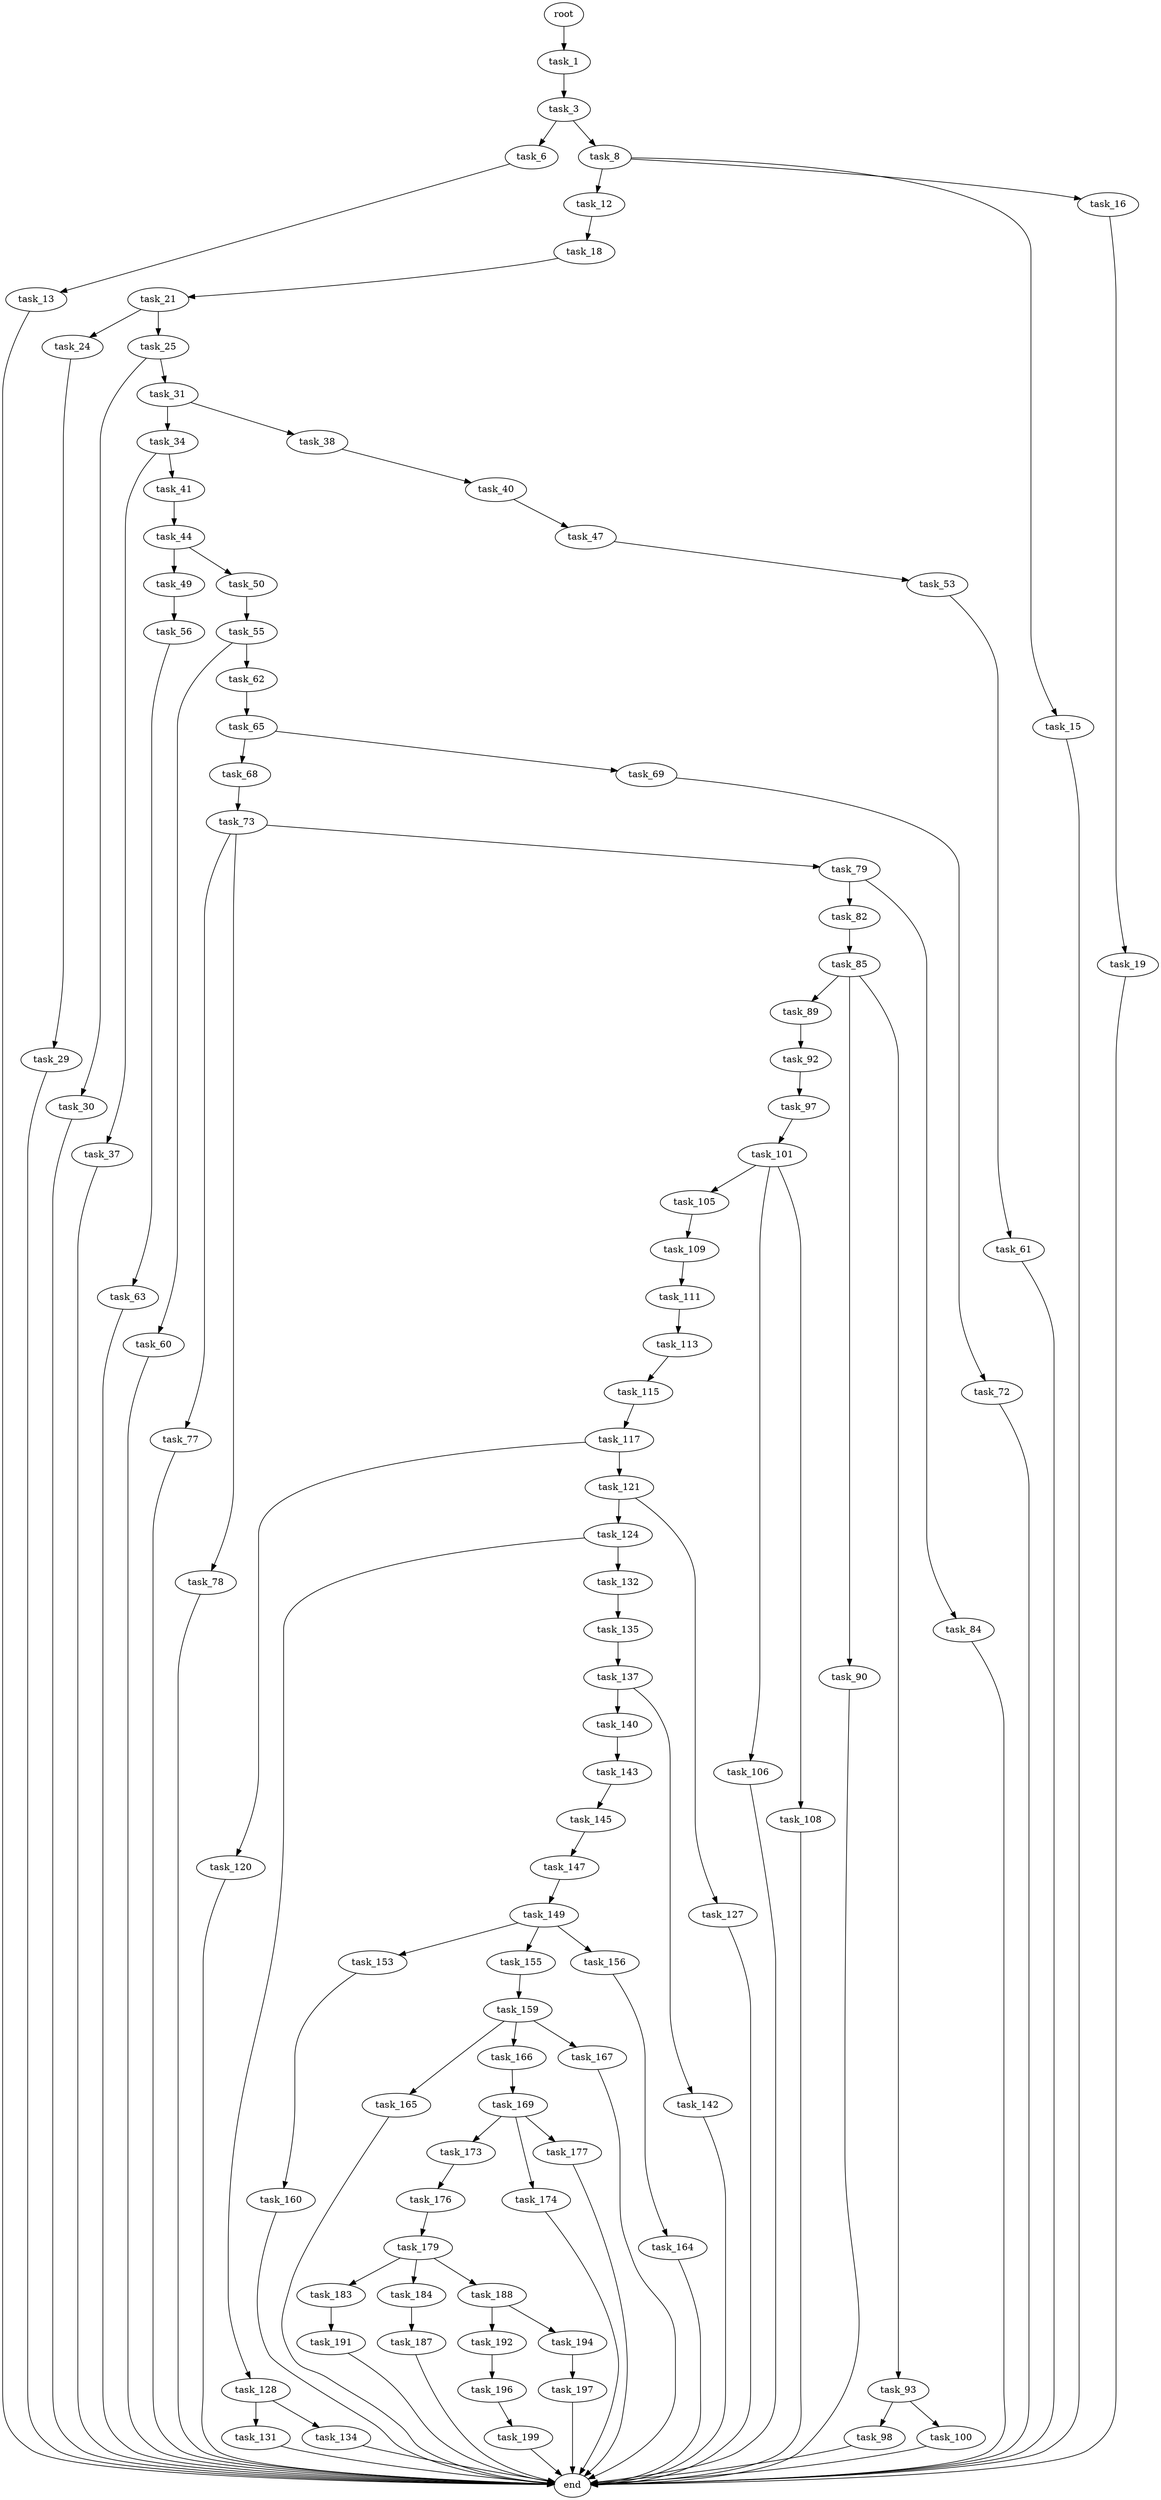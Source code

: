 digraph G {
  root [size="0.000000"];
  task_1 [size="450218490844.000000"];
  task_3 [size="1073741824000.000000"];
  task_6 [size="368293445632.000000"];
  task_8 [size="782757789696.000000"];
  task_13 [size="30254481114.000000"];
  task_12 [size="2921545542.000000"];
  task_15 [size="404203380817.000000"];
  task_16 [size="818162211.000000"];
  task_18 [size="557982586356.000000"];
  end [size="0.000000"];
  task_19 [size="231928233984.000000"];
  task_21 [size="782757789696.000000"];
  task_24 [size="241011070420.000000"];
  task_25 [size="231928233984.000000"];
  task_29 [size="150237754412.000000"];
  task_30 [size="1713125759.000000"];
  task_31 [size="6953362414.000000"];
  task_34 [size="8502705369.000000"];
  task_38 [size="134217728000.000000"];
  task_37 [size="8620270260.000000"];
  task_41 [size="275584993426.000000"];
  task_40 [size="14474024998.000000"];
  task_47 [size="28991029248.000000"];
  task_44 [size="17462253692.000000"];
  task_49 [size="7827294248.000000"];
  task_50 [size="275075578416.000000"];
  task_53 [size="27777426960.000000"];
  task_56 [size="68719476736.000000"];
  task_55 [size="549755813888.000000"];
  task_61 [size="782757789696.000000"];
  task_60 [size="231928233984.000000"];
  task_62 [size="782757789696.000000"];
  task_63 [size="30183461892.000000"];
  task_65 [size="148538013564.000000"];
  task_68 [size="27201051441.000000"];
  task_69 [size="72490950542.000000"];
  task_73 [size="986844732.000000"];
  task_72 [size="8589934592.000000"];
  task_77 [size="28729684181.000000"];
  task_78 [size="5424772070.000000"];
  task_79 [size="28991029248.000000"];
  task_82 [size="169216898966.000000"];
  task_84 [size="134217728000.000000"];
  task_85 [size="28991029248.000000"];
  task_89 [size="15146872906.000000"];
  task_90 [size="25660145903.000000"];
  task_93 [size="10041233766.000000"];
  task_92 [size="726704716.000000"];
  task_97 [size="8589934592.000000"];
  task_98 [size="564361101235.000000"];
  task_100 [size="549755813888.000000"];
  task_101 [size="4667652296.000000"];
  task_105 [size="1073741824000.000000"];
  task_106 [size="288070570922.000000"];
  task_108 [size="39130731298.000000"];
  task_109 [size="231928233984.000000"];
  task_111 [size="11831221090.000000"];
  task_113 [size="86708983644.000000"];
  task_115 [size="106869534264.000000"];
  task_117 [size="16243654273.000000"];
  task_120 [size="33461091569.000000"];
  task_121 [size="134217728000.000000"];
  task_124 [size="36062007385.000000"];
  task_127 [size="15737545380.000000"];
  task_128 [size="8098095506.000000"];
  task_132 [size="782757789696.000000"];
  task_131 [size="119034480120.000000"];
  task_134 [size="9884446982.000000"];
  task_135 [size="38364401757.000000"];
  task_137 [size="8589934592.000000"];
  task_140 [size="766928964785.000000"];
  task_142 [size="900071037546.000000"];
  task_143 [size="1073741824000.000000"];
  task_145 [size="104135791129.000000"];
  task_147 [size="549755813888.000000"];
  task_149 [size="1368410582.000000"];
  task_153 [size="382032803504.000000"];
  task_155 [size="921054098120.000000"];
  task_156 [size="231928233984.000000"];
  task_160 [size="68719476736.000000"];
  task_159 [size="759986272676.000000"];
  task_164 [size="25970593142.000000"];
  task_165 [size="126159000012.000000"];
  task_166 [size="1073741824000.000000"];
  task_167 [size="180441066000.000000"];
  task_169 [size="8589934592.000000"];
  task_173 [size="782757789696.000000"];
  task_174 [size="471013774642.000000"];
  task_177 [size="378383565664.000000"];
  task_176 [size="600960411986.000000"];
  task_179 [size="4163229302.000000"];
  task_183 [size="368293445632.000000"];
  task_184 [size="231928233984.000000"];
  task_188 [size="24435819018.000000"];
  task_191 [size="368293445632.000000"];
  task_187 [size="24476876834.000000"];
  task_192 [size="5119676230.000000"];
  task_194 [size="639277958685.000000"];
  task_196 [size="549755813888.000000"];
  task_197 [size="252136859763.000000"];
  task_199 [size="51622693422.000000"];

  root -> task_1 [size="1.000000"];
  task_1 -> task_3 [size="301989888.000000"];
  task_3 -> task_6 [size="838860800.000000"];
  task_3 -> task_8 [size="838860800.000000"];
  task_6 -> task_13 [size="411041792.000000"];
  task_8 -> task_12 [size="679477248.000000"];
  task_8 -> task_15 [size="679477248.000000"];
  task_8 -> task_16 [size="679477248.000000"];
  task_13 -> end [size="1.000000"];
  task_12 -> task_18 [size="75497472.000000"];
  task_15 -> end [size="1.000000"];
  task_16 -> task_19 [size="33554432.000000"];
  task_18 -> task_21 [size="536870912.000000"];
  task_19 -> end [size="1.000000"];
  task_21 -> task_24 [size="679477248.000000"];
  task_21 -> task_25 [size="679477248.000000"];
  task_24 -> task_29 [size="209715200.000000"];
  task_25 -> task_30 [size="301989888.000000"];
  task_25 -> task_31 [size="301989888.000000"];
  task_29 -> end [size="1.000000"];
  task_30 -> end [size="1.000000"];
  task_31 -> task_34 [size="134217728.000000"];
  task_31 -> task_38 [size="134217728.000000"];
  task_34 -> task_37 [size="209715200.000000"];
  task_34 -> task_41 [size="209715200.000000"];
  task_38 -> task_40 [size="209715200.000000"];
  task_37 -> end [size="1.000000"];
  task_41 -> task_44 [size="679477248.000000"];
  task_40 -> task_47 [size="301989888.000000"];
  task_47 -> task_53 [size="75497472.000000"];
  task_44 -> task_49 [size="75497472.000000"];
  task_44 -> task_50 [size="75497472.000000"];
  task_49 -> task_56 [size="536870912.000000"];
  task_50 -> task_55 [size="411041792.000000"];
  task_53 -> task_61 [size="134217728.000000"];
  task_56 -> task_63 [size="134217728.000000"];
  task_55 -> task_60 [size="536870912.000000"];
  task_55 -> task_62 [size="536870912.000000"];
  task_61 -> end [size="1.000000"];
  task_60 -> end [size="1.000000"];
  task_62 -> task_65 [size="679477248.000000"];
  task_63 -> end [size="1.000000"];
  task_65 -> task_68 [size="134217728.000000"];
  task_65 -> task_69 [size="134217728.000000"];
  task_68 -> task_73 [size="33554432.000000"];
  task_69 -> task_72 [size="75497472.000000"];
  task_73 -> task_77 [size="33554432.000000"];
  task_73 -> task_78 [size="33554432.000000"];
  task_73 -> task_79 [size="33554432.000000"];
  task_72 -> end [size="1.000000"];
  task_77 -> end [size="1.000000"];
  task_78 -> end [size="1.000000"];
  task_79 -> task_82 [size="75497472.000000"];
  task_79 -> task_84 [size="75497472.000000"];
  task_82 -> task_85 [size="411041792.000000"];
  task_84 -> end [size="1.000000"];
  task_85 -> task_89 [size="75497472.000000"];
  task_85 -> task_90 [size="75497472.000000"];
  task_85 -> task_93 [size="75497472.000000"];
  task_89 -> task_92 [size="536870912.000000"];
  task_90 -> end [size="1.000000"];
  task_93 -> task_98 [size="209715200.000000"];
  task_93 -> task_100 [size="209715200.000000"];
  task_92 -> task_97 [size="33554432.000000"];
  task_97 -> task_101 [size="33554432.000000"];
  task_98 -> end [size="1.000000"];
  task_100 -> end [size="1.000000"];
  task_101 -> task_105 [size="75497472.000000"];
  task_101 -> task_106 [size="75497472.000000"];
  task_101 -> task_108 [size="75497472.000000"];
  task_105 -> task_109 [size="838860800.000000"];
  task_106 -> end [size="1.000000"];
  task_108 -> end [size="1.000000"];
  task_109 -> task_111 [size="301989888.000000"];
  task_111 -> task_113 [size="301989888.000000"];
  task_113 -> task_115 [size="134217728.000000"];
  task_115 -> task_117 [size="134217728.000000"];
  task_117 -> task_120 [size="411041792.000000"];
  task_117 -> task_121 [size="411041792.000000"];
  task_120 -> end [size="1.000000"];
  task_121 -> task_124 [size="209715200.000000"];
  task_121 -> task_127 [size="209715200.000000"];
  task_124 -> task_128 [size="75497472.000000"];
  task_124 -> task_132 [size="75497472.000000"];
  task_127 -> end [size="1.000000"];
  task_128 -> task_131 [size="536870912.000000"];
  task_128 -> task_134 [size="536870912.000000"];
  task_132 -> task_135 [size="679477248.000000"];
  task_131 -> end [size="1.000000"];
  task_134 -> end [size="1.000000"];
  task_135 -> task_137 [size="679477248.000000"];
  task_137 -> task_140 [size="33554432.000000"];
  task_137 -> task_142 [size="33554432.000000"];
  task_140 -> task_143 [size="679477248.000000"];
  task_142 -> end [size="1.000000"];
  task_143 -> task_145 [size="838860800.000000"];
  task_145 -> task_147 [size="75497472.000000"];
  task_147 -> task_149 [size="536870912.000000"];
  task_149 -> task_153 [size="33554432.000000"];
  task_149 -> task_155 [size="33554432.000000"];
  task_149 -> task_156 [size="33554432.000000"];
  task_153 -> task_160 [size="838860800.000000"];
  task_155 -> task_159 [size="838860800.000000"];
  task_156 -> task_164 [size="301989888.000000"];
  task_160 -> end [size="1.000000"];
  task_159 -> task_165 [size="679477248.000000"];
  task_159 -> task_166 [size="679477248.000000"];
  task_159 -> task_167 [size="679477248.000000"];
  task_164 -> end [size="1.000000"];
  task_165 -> end [size="1.000000"];
  task_166 -> task_169 [size="838860800.000000"];
  task_167 -> end [size="1.000000"];
  task_169 -> task_173 [size="33554432.000000"];
  task_169 -> task_174 [size="33554432.000000"];
  task_169 -> task_177 [size="33554432.000000"];
  task_173 -> task_176 [size="679477248.000000"];
  task_174 -> end [size="1.000000"];
  task_177 -> end [size="1.000000"];
  task_176 -> task_179 [size="679477248.000000"];
  task_179 -> task_183 [size="301989888.000000"];
  task_179 -> task_184 [size="301989888.000000"];
  task_179 -> task_188 [size="301989888.000000"];
  task_183 -> task_191 [size="411041792.000000"];
  task_184 -> task_187 [size="301989888.000000"];
  task_188 -> task_192 [size="679477248.000000"];
  task_188 -> task_194 [size="679477248.000000"];
  task_191 -> end [size="1.000000"];
  task_187 -> end [size="1.000000"];
  task_192 -> task_196 [size="134217728.000000"];
  task_194 -> task_197 [size="411041792.000000"];
  task_196 -> task_199 [size="536870912.000000"];
  task_197 -> end [size="1.000000"];
  task_199 -> end [size="1.000000"];
}
